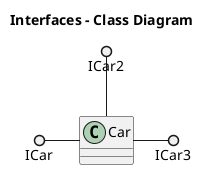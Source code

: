 @startuml

title Interfaces - Class Diagram


class Car
ICar ()- Car
ICar2 ()-- Car
Car -() ICar3

@enduml